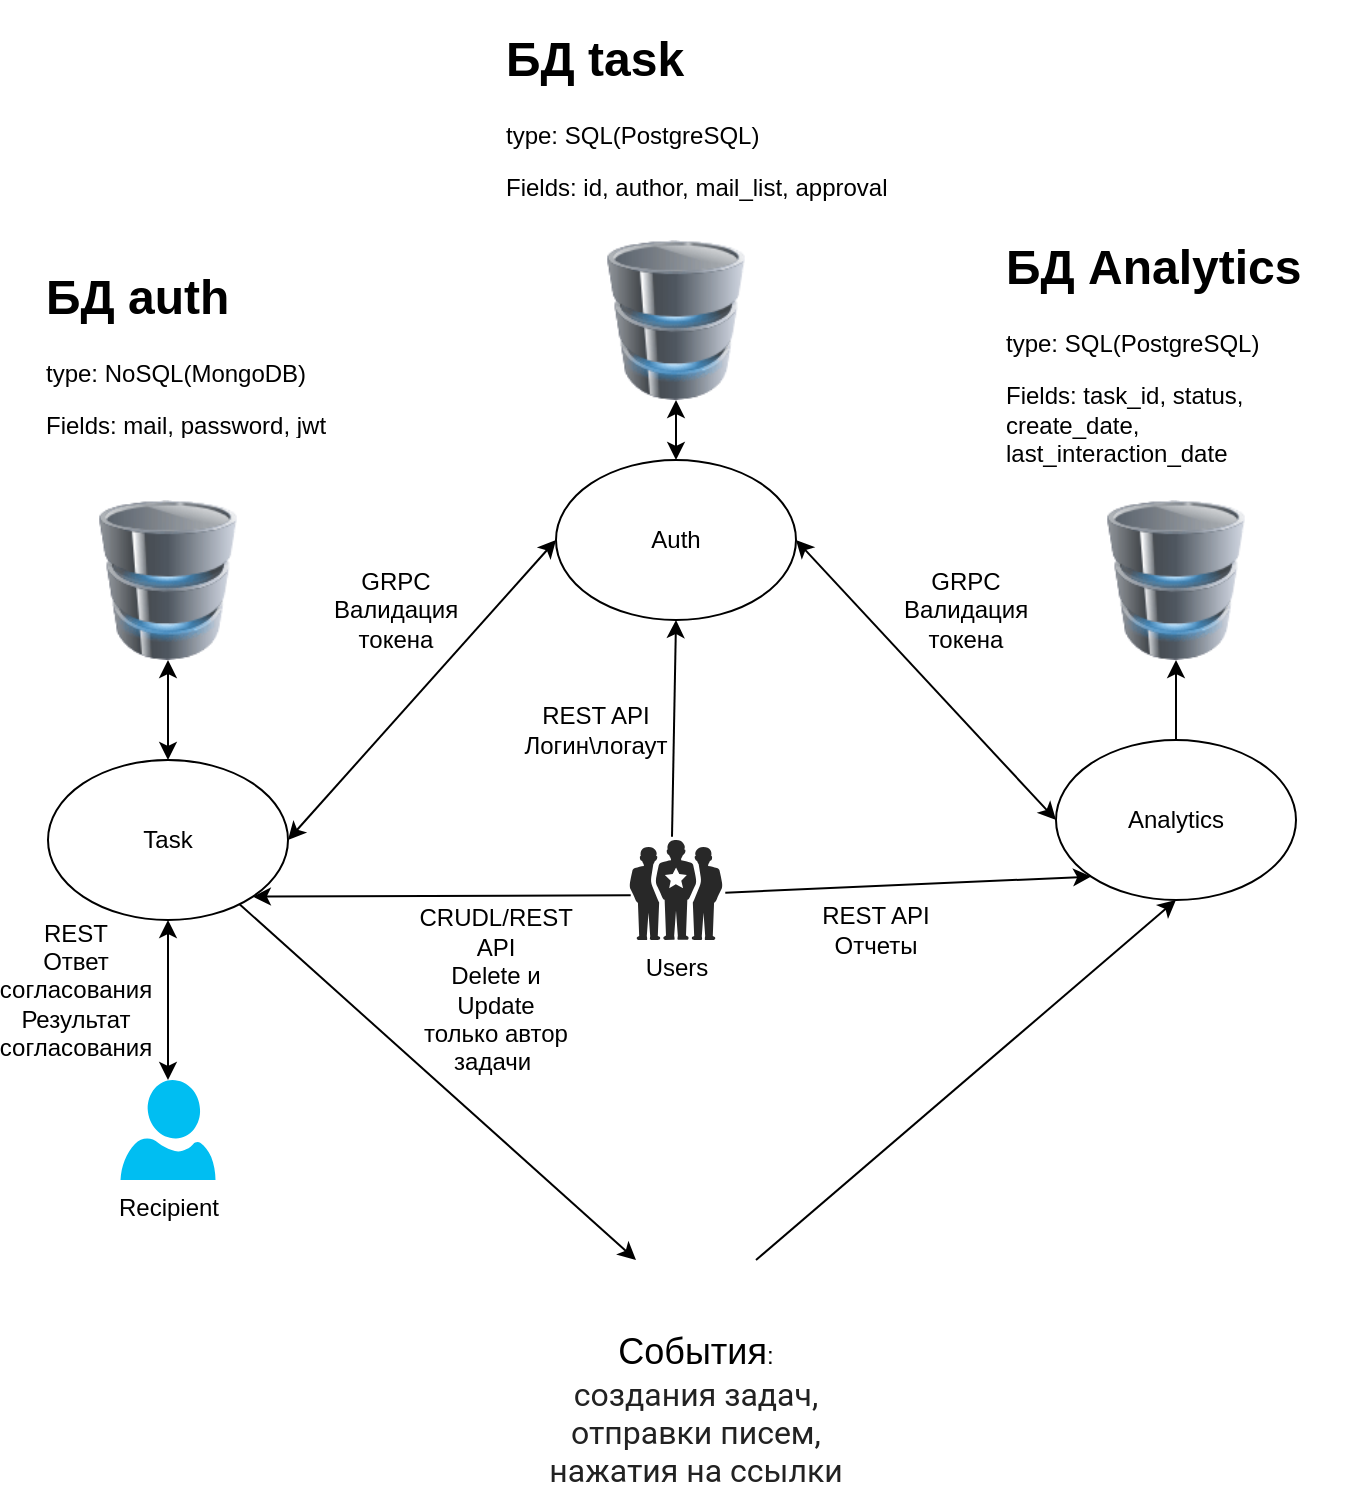 <mxfile version="18.1.1" type="github"><diagram id="5hz5eiuGaNeYdOLzQuJ4" name="Page-1"><mxGraphModel dx="1756" dy="1813" grid="1" gridSize="10" guides="1" tooltips="1" connect="1" arrows="1" fold="1" page="1" pageScale="1" pageWidth="827" pageHeight="1169" math="0" shadow="0"><root><mxCell id="0"/><mxCell id="1" parent="0"/><mxCell id="ZkRPXI1do07pB-5eDLRz-2" value="Auth" style="ellipse;whiteSpace=wrap;html=1;" parent="1" vertex="1"><mxGeometry x="370" y="90" width="120" height="80" as="geometry"/></mxCell><mxCell id="ZkRPXI1do07pB-5eDLRz-4" value="REST API&lt;br&gt;Логин\логаут" style="text;html=1;strokeColor=none;fillColor=none;align=center;verticalAlign=middle;whiteSpace=wrap;rounded=0;" parent="1" vertex="1"><mxGeometry x="360" y="210" width="60" height="30" as="geometry"/></mxCell><mxCell id="ZkRPXI1do07pB-5eDLRz-5" value="" style="image;html=1;image=img/lib/clip_art/computers/Database_128x128.png" parent="1" vertex="1"><mxGeometry x="390" y="-20" width="80" height="80" as="geometry"/></mxCell><mxCell id="ZkRPXI1do07pB-5eDLRz-6" value="" style="endArrow=classic;startArrow=classic;html=1;rounded=0;entryX=0.5;entryY=1;entryDx=0;entryDy=0;exitX=0.5;exitY=0;exitDx=0;exitDy=0;" parent="1" source="ZkRPXI1do07pB-5eDLRz-2" target="ZkRPXI1do07pB-5eDLRz-5" edge="1"><mxGeometry width="50" height="50" relative="1" as="geometry"><mxPoint x="80" y="220" as="sourcePoint"/><mxPoint x="130" y="170" as="targetPoint"/></mxGeometry></mxCell><mxCell id="ZkRPXI1do07pB-5eDLRz-8" value="Task" style="ellipse;whiteSpace=wrap;html=1;" parent="1" vertex="1"><mxGeometry x="116" y="240" width="120" height="80" as="geometry"/></mxCell><mxCell id="ZkRPXI1do07pB-5eDLRz-10" value="" style="shape=image;verticalLabelPosition=bottom;labelBackgroundColor=default;verticalAlign=top;aspect=fixed;imageAspect=0;image=https://cdn.confluent.io/wp-content/uploads/kafka-icon-blue.jpg;" parent="1" vertex="1"><mxGeometry x="410" y="460" width="60" height="60" as="geometry"/></mxCell><mxCell id="ZkRPXI1do07pB-5eDLRz-13" value="" style="endArrow=classic;html=1;rounded=0;entryX=0;entryY=0.5;entryDx=0;entryDy=0;" parent="1" source="ZkRPXI1do07pB-5eDLRz-8" target="ZkRPXI1do07pB-5eDLRz-10" edge="1"><mxGeometry width="50" height="50" relative="1" as="geometry"><mxPoint x="290" y="340" as="sourcePoint"/><mxPoint x="290" y="540" as="targetPoint"/></mxGeometry></mxCell><mxCell id="ZkRPXI1do07pB-5eDLRz-14" value="" style="image;html=1;image=img/lib/clip_art/computers/Database_128x128.png" parent="1" vertex="1"><mxGeometry x="136" y="110" width="80" height="80" as="geometry"/></mxCell><mxCell id="ZkRPXI1do07pB-5eDLRz-16" value="Analytics" style="ellipse;whiteSpace=wrap;html=1;" parent="1" vertex="1"><mxGeometry x="620" y="230" width="120" height="80" as="geometry"/></mxCell><mxCell id="ZkRPXI1do07pB-5eDLRz-17" value="" style="endArrow=classic;html=1;rounded=0;exitX=1;exitY=0.5;exitDx=0;exitDy=0;entryX=0.5;entryY=1;entryDx=0;entryDy=0;" parent="1" source="ZkRPXI1do07pB-5eDLRz-10" target="ZkRPXI1do07pB-5eDLRz-16" edge="1"><mxGeometry width="50" height="50" relative="1" as="geometry"><mxPoint x="490" y="410" as="sourcePoint"/><mxPoint x="540" y="360" as="targetPoint"/></mxGeometry></mxCell><mxCell id="ZkRPXI1do07pB-5eDLRz-18" value="" style="image;html=1;image=img/lib/clip_art/computers/Database_128x128.png" parent="1" vertex="1"><mxGeometry x="635" y="110" width="90" height="80" as="geometry"/></mxCell><mxCell id="ZkRPXI1do07pB-5eDLRz-19" value="" style="endArrow=classic;startArrow=classic;html=1;rounded=0;entryX=0.5;entryY=1;entryDx=0;entryDy=0;exitX=0.5;exitY=0;exitDx=0;exitDy=0;" parent="1" source="ZkRPXI1do07pB-5eDLRz-8" target="ZkRPXI1do07pB-5eDLRz-14" edge="1"><mxGeometry width="50" height="50" relative="1" as="geometry"><mxPoint x="360" y="220" as="sourcePoint"/><mxPoint x="410" y="170" as="targetPoint"/></mxGeometry></mxCell><mxCell id="ZkRPXI1do07pB-5eDLRz-20" value="" style="endArrow=classic;html=1;rounded=0;exitX=0.5;exitY=0;exitDx=0;exitDy=0;entryX=0.5;entryY=1;entryDx=0;entryDy=0;" parent="1" source="ZkRPXI1do07pB-5eDLRz-16" target="ZkRPXI1do07pB-5eDLRz-18" edge="1"><mxGeometry width="50" height="50" relative="1" as="geometry"><mxPoint x="680" y="440" as="sourcePoint"/><mxPoint x="620" y="170" as="targetPoint"/></mxGeometry></mxCell><mxCell id="kIweD1_RtmWxYYrKW9UA-1" value="" style="endArrow=classic;startArrow=classic;html=1;rounded=0;exitX=0;exitY=0.5;exitDx=0;exitDy=0;entryX=1;entryY=0.5;entryDx=0;entryDy=0;" parent="1" source="ZkRPXI1do07pB-5eDLRz-2" target="ZkRPXI1do07pB-5eDLRz-8" edge="1"><mxGeometry width="50" height="50" relative="1" as="geometry"><mxPoint x="170" y="270" as="sourcePoint"/><mxPoint x="340" y="230" as="targetPoint"/></mxGeometry></mxCell><mxCell id="kIweD1_RtmWxYYrKW9UA-2" value="" style="endArrow=classic;html=1;rounded=0;entryX=1;entryY=1;entryDx=0;entryDy=0;exitX=0.013;exitY=0.553;exitDx=0;exitDy=0;exitPerimeter=0;" parent="1" target="ZkRPXI1do07pB-5eDLRz-8" edge="1" source="bFJFcOCasx_qIj0iXS_q-7"><mxGeometry width="50" height="50" relative="1" as="geometry"><mxPoint x="350" y="330" as="sourcePoint"/><mxPoint x="380" y="230" as="targetPoint"/></mxGeometry></mxCell><mxCell id="kIweD1_RtmWxYYrKW9UA-4" value="CRUDL/REST API&lt;br&gt;Delete и Update только автор задачи&amp;nbsp;" style="text;html=1;strokeColor=none;fillColor=none;align=center;verticalAlign=middle;whiteSpace=wrap;rounded=0;" parent="1" vertex="1"><mxGeometry x="310" y="340" width="60" height="30" as="geometry"/></mxCell><mxCell id="kIweD1_RtmWxYYrKW9UA-5" value="GRPC&lt;br&gt;Валидация токена" style="text;html=1;strokeColor=none;fillColor=none;align=center;verticalAlign=middle;whiteSpace=wrap;rounded=0;" parent="1" vertex="1"><mxGeometry x="260" y="150" width="60" height="30" as="geometry"/></mxCell><mxCell id="kIweD1_RtmWxYYrKW9UA-8" value="&lt;h1&gt;БД auth&lt;/h1&gt;&lt;div&gt;type: NoSQL(MongoDB)&lt;/div&gt;&lt;p&gt;Fields: mail, password, jwt&lt;/p&gt;" style="text;html=1;strokeColor=none;fillColor=none;spacing=5;spacingTop=-20;whiteSpace=wrap;overflow=hidden;rounded=0;" parent="1" vertex="1"><mxGeometry x="110" y="-11" width="150" height="90" as="geometry"/></mxCell><mxCell id="kIweD1_RtmWxYYrKW9UA-9" value="&lt;h1&gt;БД task&lt;br&gt;&lt;/h1&gt;&lt;p&gt;type: SQL(PostgreSQL)&lt;br&gt;&lt;/p&gt;&lt;p&gt;Fields: id, author, mail_list,&amp;nbsp;approval&amp;nbsp;&lt;/p&gt;&lt;p&gt;&lt;br&gt;&lt;/p&gt;" style="text;html=1;strokeColor=none;fillColor=none;spacing=5;spacingTop=-20;whiteSpace=wrap;overflow=hidden;rounded=0;" parent="1" vertex="1"><mxGeometry x="340" y="-130" width="236" height="100" as="geometry"/></mxCell><mxCell id="kIweD1_RtmWxYYrKW9UA-12" value="REST&lt;br&gt;Ответ согласования&lt;br&gt;Результат согласования" style="text;html=1;strokeColor=none;fillColor=none;align=center;verticalAlign=middle;whiteSpace=wrap;rounded=0;" parent="1" vertex="1"><mxGeometry x="100" y="340" width="60" height="30" as="geometry"/></mxCell><mxCell id="kIweD1_RtmWxYYrKW9UA-15" value="&lt;font style=&quot;font-size: 18px;&quot;&gt;События&lt;/font&gt;:&lt;br&gt;&lt;span style=&quot;color: rgb(34, 34, 34); font-family: Roboto, sans-serif; font-size: 16px; text-align: left; background-color: rgb(255, 255, 255);&quot;&gt;создания задач, отправки писем, нажатия на ссылки&lt;/span&gt;" style="text;html=1;strokeColor=none;fillColor=none;align=center;verticalAlign=middle;whiteSpace=wrap;rounded=0;" parent="1" vertex="1"><mxGeometry x="350" y="550" width="180" height="30" as="geometry"/></mxCell><mxCell id="kIweD1_RtmWxYYrKW9UA-16" value="" style="endArrow=classic;html=1;rounded=0;entryX=0;entryY=1;entryDx=0;entryDy=0;exitX=1.03;exitY=0.527;exitDx=0;exitDy=0;exitPerimeter=0;" parent="1" target="ZkRPXI1do07pB-5eDLRz-16" edge="1" source="bFJFcOCasx_qIj0iXS_q-7"><mxGeometry width="50" height="50" relative="1" as="geometry"><mxPoint x="695" y="390" as="sourcePoint"/><mxPoint x="740" y="300" as="targetPoint"/></mxGeometry></mxCell><mxCell id="kIweD1_RtmWxYYrKW9UA-17" value="REST API&lt;br&gt;Отчеты" style="text;html=1;strokeColor=none;fillColor=none;align=center;verticalAlign=middle;whiteSpace=wrap;rounded=0;" parent="1" vertex="1"><mxGeometry x="500" y="310" width="60" height="30" as="geometry"/></mxCell><mxCell id="7kbdeMNnhM0Va0WybQfL-72" value="GRPC&lt;br&gt;Валидация токена" style="text;html=1;strokeColor=none;fillColor=none;align=center;verticalAlign=middle;whiteSpace=wrap;rounded=0;" parent="1" vertex="1"><mxGeometry x="545" y="150" width="60" height="30" as="geometry"/></mxCell><mxCell id="7kbdeMNnhM0Va0WybQfL-74" value="&lt;h1&gt;БД Analytics&lt;/h1&gt;&lt;span style=&quot;text-align: center;&quot;&gt;type: SQL(PostgreSQL)&lt;/span&gt;&lt;p&gt;Fields: task_id, status, create_date, last_interaction_date&lt;/p&gt;" style="text;html=1;strokeColor=none;fillColor=none;spacing=5;spacingTop=-20;whiteSpace=wrap;overflow=hidden;rounded=0;" parent="1" vertex="1"><mxGeometry x="590" y="-26" width="180" height="120" as="geometry"/></mxCell><mxCell id="bFJFcOCasx_qIj0iXS_q-1" value="Recipient" style="verticalLabelPosition=bottom;html=1;verticalAlign=top;align=center;strokeColor=none;fillColor=#00BEF2;shape=mxgraph.azure.user;" vertex="1" parent="1"><mxGeometry x="152.25" y="400" width="47.5" height="50" as="geometry"/></mxCell><mxCell id="bFJFcOCasx_qIj0iXS_q-3" value="" style="endArrow=classic;startArrow=classic;html=1;rounded=0;entryX=1;entryY=0.5;entryDx=0;entryDy=0;exitX=0;exitY=0.5;exitDx=0;exitDy=0;" edge="1" parent="1" source="ZkRPXI1do07pB-5eDLRz-16" target="ZkRPXI1do07pB-5eDLRz-2"><mxGeometry width="50" height="50" relative="1" as="geometry"><mxPoint x="390" y="290" as="sourcePoint"/><mxPoint x="440" y="240" as="targetPoint"/></mxGeometry></mxCell><mxCell id="bFJFcOCasx_qIj0iXS_q-7" value="Users" style="verticalLabelPosition=bottom;sketch=0;html=1;fillColor=#282828;strokeColor=none;verticalAlign=top;pointerEvents=1;align=center;shape=mxgraph.cisco_safe.people_places_things_icons.icon1;" vertex="1" parent="1"><mxGeometry x="406.75" y="280" width="46.5" height="50" as="geometry"/></mxCell><mxCell id="bFJFcOCasx_qIj0iXS_q-8" value="" style="endArrow=classic;html=1;rounded=0;entryX=0.5;entryY=1;entryDx=0;entryDy=0;exitX=0.457;exitY=-0.033;exitDx=0;exitDy=0;exitPerimeter=0;" edge="1" parent="1" source="bFJFcOCasx_qIj0iXS_q-7" target="ZkRPXI1do07pB-5eDLRz-2"><mxGeometry width="50" height="50" relative="1" as="geometry"><mxPoint x="400" y="250" as="sourcePoint"/><mxPoint x="450" y="200" as="targetPoint"/></mxGeometry></mxCell><mxCell id="bFJFcOCasx_qIj0iXS_q-9" value="" style="endArrow=classic;startArrow=classic;html=1;rounded=0;fontSize=18;entryX=0.5;entryY=1;entryDx=0;entryDy=0;exitX=0.5;exitY=0;exitDx=0;exitDy=0;exitPerimeter=0;" edge="1" parent="1" source="bFJFcOCasx_qIj0iXS_q-1" target="ZkRPXI1do07pB-5eDLRz-8"><mxGeometry width="50" height="50" relative="1" as="geometry"><mxPoint x="150" y="400" as="sourcePoint"/><mxPoint x="200" y="350" as="targetPoint"/></mxGeometry></mxCell></root></mxGraphModel></diagram></mxfile>